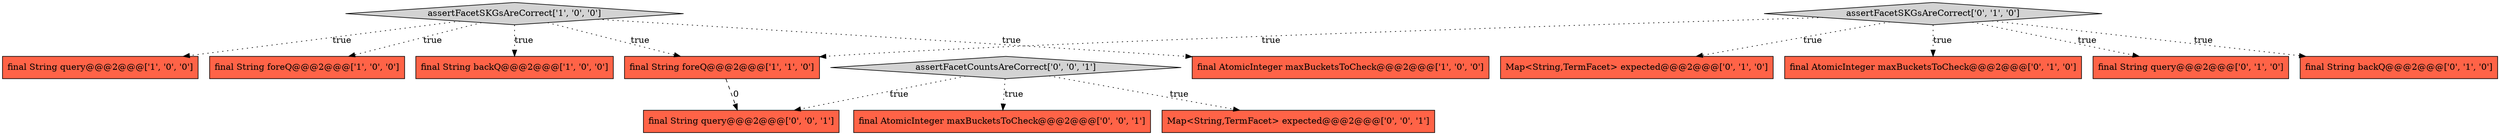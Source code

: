 digraph {
5 [style = filled, label = "final String foreQ@@@2@@@['1', '1', '0']", fillcolor = tomato, shape = box image = "AAA0AAABBB1BBB"];
1 [style = filled, label = "final String foreQ@@@2@@@['1', '0', '0']", fillcolor = tomato, shape = box image = "AAA0AAABBB1BBB"];
4 [style = filled, label = "assertFacetSKGsAreCorrect['1', '0', '0']", fillcolor = lightgray, shape = diamond image = "AAA0AAABBB1BBB"];
11 [style = filled, label = "assertFacetCountsAreCorrect['0', '0', '1']", fillcolor = lightgray, shape = diamond image = "AAA0AAABBB3BBB"];
9 [style = filled, label = "Map<String,TermFacet> expected@@@2@@@['0', '1', '0']", fillcolor = tomato, shape = box image = "AAA0AAABBB2BBB"];
12 [style = filled, label = "final AtomicInteger maxBucketsToCheck@@@2@@@['0', '0', '1']", fillcolor = tomato, shape = box image = "AAA0AAABBB3BBB"];
8 [style = filled, label = "assertFacetSKGsAreCorrect['0', '1', '0']", fillcolor = lightgray, shape = diamond image = "AAA0AAABBB2BBB"];
2 [style = filled, label = "final String backQ@@@2@@@['1', '0', '0']", fillcolor = tomato, shape = box image = "AAA0AAABBB1BBB"];
14 [style = filled, label = "final String query@@@2@@@['0', '0', '1']", fillcolor = tomato, shape = box image = "AAA0AAABBB3BBB"];
13 [style = filled, label = "Map<String,TermFacet> expected@@@2@@@['0', '0', '1']", fillcolor = tomato, shape = box image = "AAA0AAABBB3BBB"];
0 [style = filled, label = "final AtomicInteger maxBucketsToCheck@@@2@@@['1', '0', '0']", fillcolor = tomato, shape = box image = "AAA0AAABBB1BBB"];
3 [style = filled, label = "final String query@@@2@@@['1', '0', '0']", fillcolor = tomato, shape = box image = "AAA0AAABBB1BBB"];
6 [style = filled, label = "final AtomicInteger maxBucketsToCheck@@@2@@@['0', '1', '0']", fillcolor = tomato, shape = box image = "AAA0AAABBB2BBB"];
10 [style = filled, label = "final String query@@@2@@@['0', '1', '0']", fillcolor = tomato, shape = box image = "AAA0AAABBB2BBB"];
7 [style = filled, label = "final String backQ@@@2@@@['0', '1', '0']", fillcolor = tomato, shape = box image = "AAA0AAABBB2BBB"];
4->5 [style = dotted, label="true"];
8->7 [style = dotted, label="true"];
5->14 [style = dashed, label="0"];
4->3 [style = dotted, label="true"];
8->9 [style = dotted, label="true"];
8->6 [style = dotted, label="true"];
11->13 [style = dotted, label="true"];
8->10 [style = dotted, label="true"];
8->5 [style = dotted, label="true"];
4->1 [style = dotted, label="true"];
4->2 [style = dotted, label="true"];
4->0 [style = dotted, label="true"];
11->12 [style = dotted, label="true"];
11->14 [style = dotted, label="true"];
}
